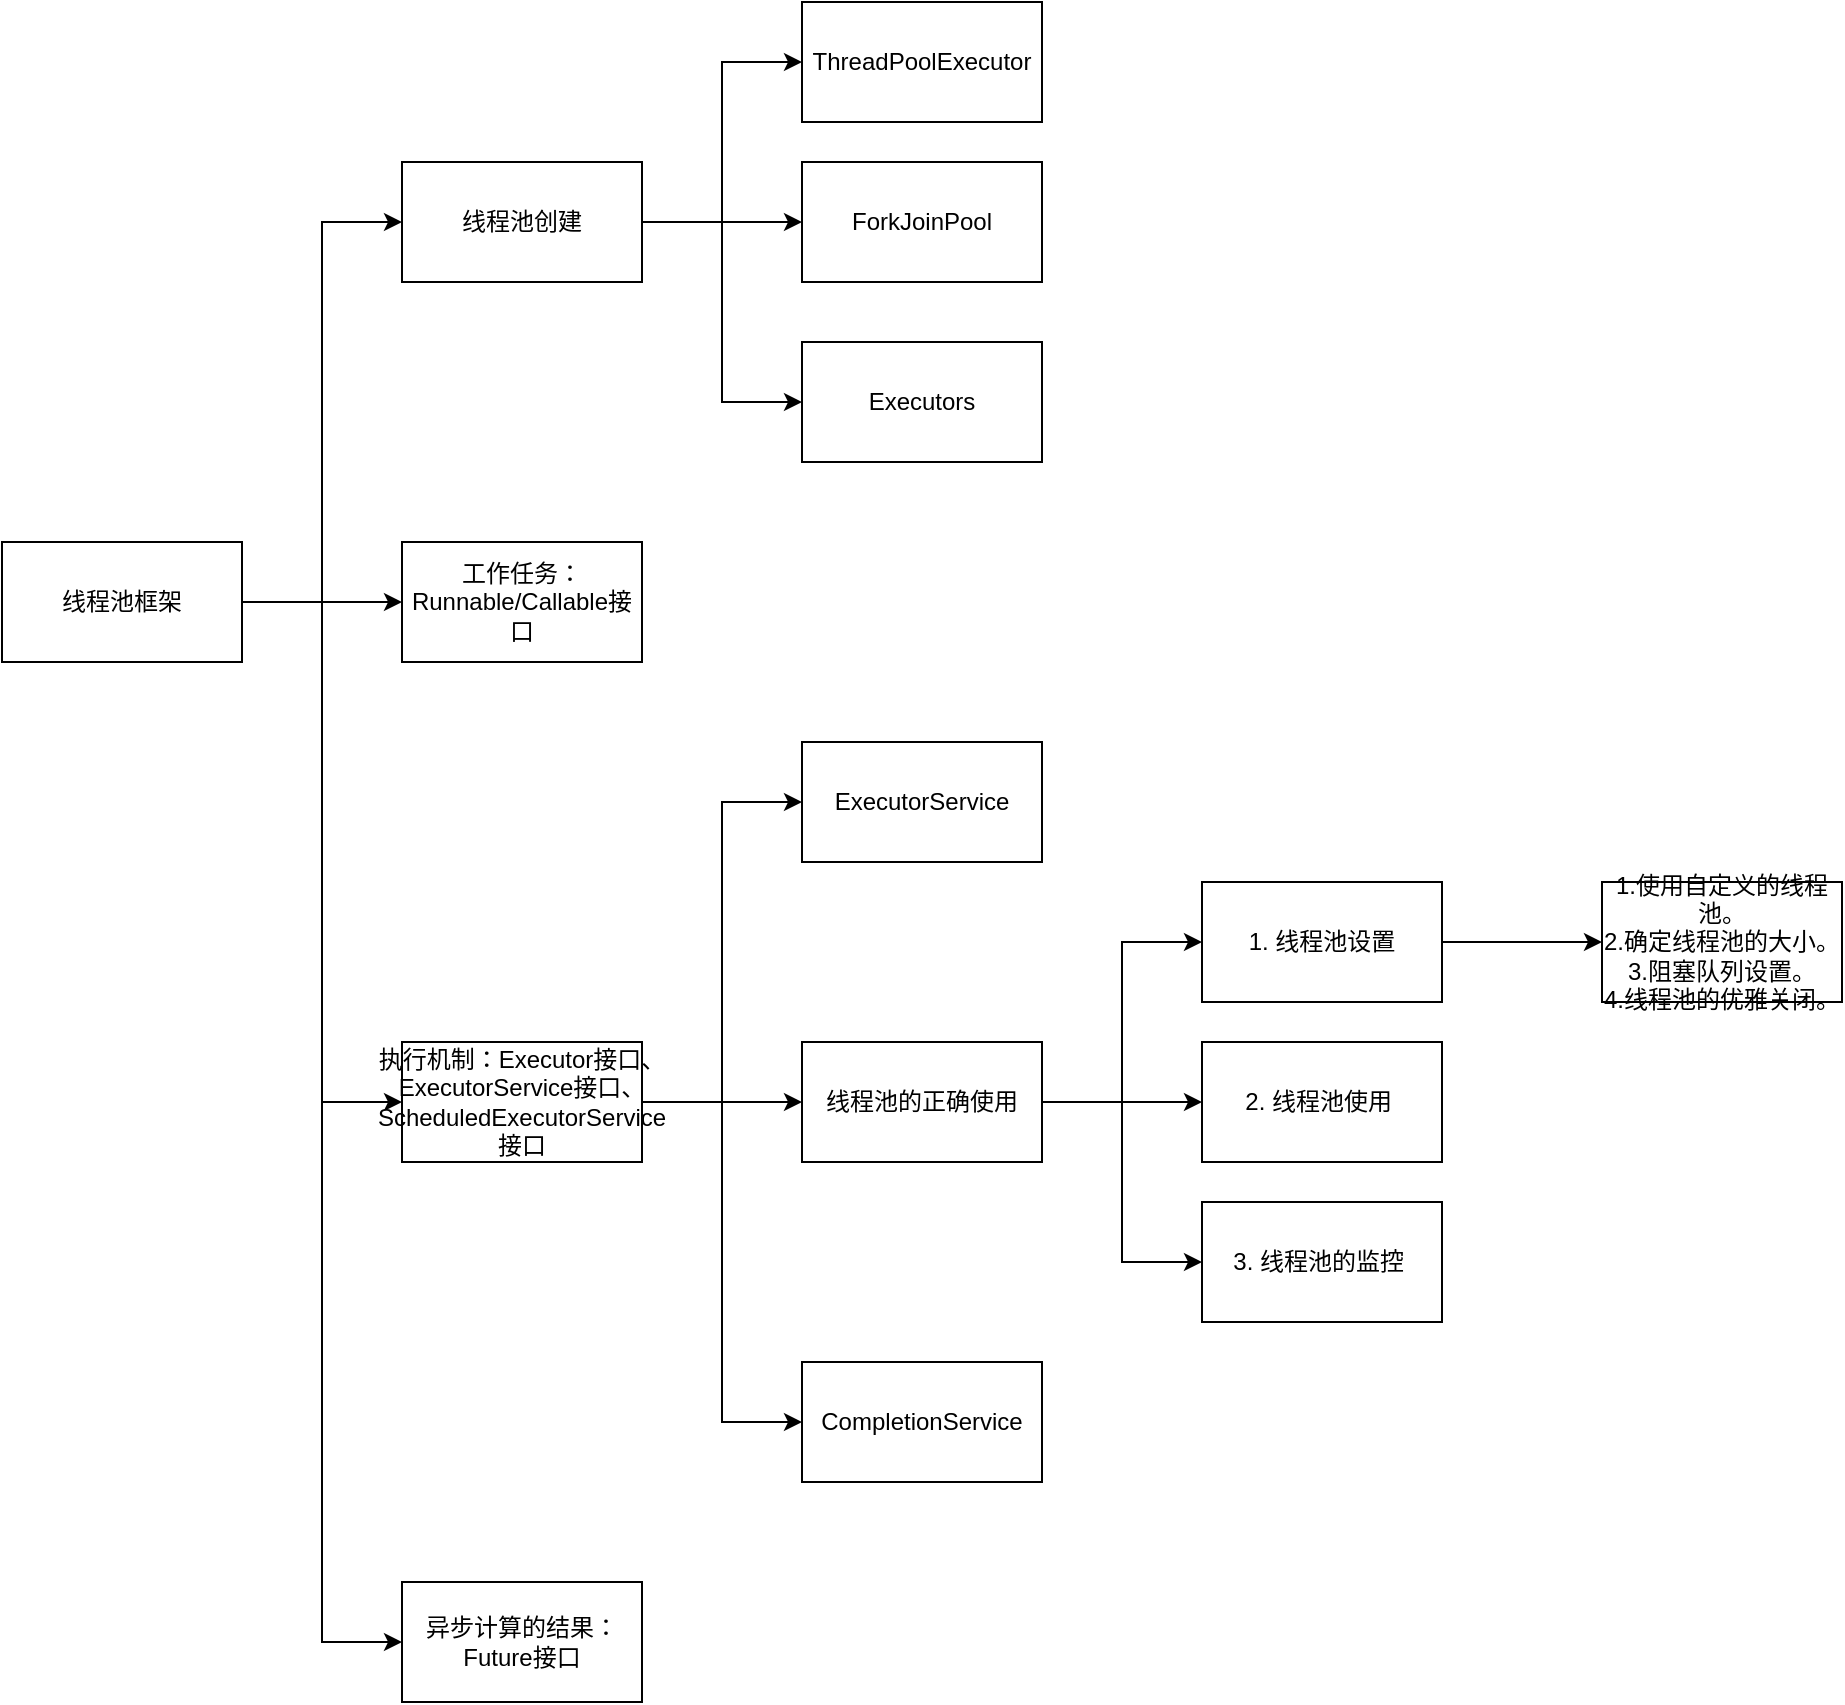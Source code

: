 <mxfile version="20.8.16" type="device"><diagram name="第 1 页" id="Nw6V4vBOhHLulXxUV80U"><mxGraphModel dx="876" dy="828" grid="1" gridSize="10" guides="1" tooltips="1" connect="1" arrows="1" fold="1" page="1" pageScale="1" pageWidth="827" pageHeight="1169" math="0" shadow="0"><root><mxCell id="0"/><mxCell id="1" parent="0"/><mxCell id="Chfc_Up6_DMfQXXJy-je-3" value="" style="edgeStyle=orthogonalEdgeStyle;rounded=0;orthogonalLoop=1;jettySize=auto;html=1;entryX=0;entryY=0.5;entryDx=0;entryDy=0;" edge="1" parent="1" source="Chfc_Up6_DMfQXXJy-je-1" target="Chfc_Up6_DMfQXXJy-je-2"><mxGeometry relative="1" as="geometry"/></mxCell><mxCell id="Chfc_Up6_DMfQXXJy-je-6" style="edgeStyle=orthogonalEdgeStyle;rounded=0;orthogonalLoop=1;jettySize=auto;html=1;entryX=0;entryY=0.5;entryDx=0;entryDy=0;" edge="1" parent="1" source="Chfc_Up6_DMfQXXJy-je-1" target="Chfc_Up6_DMfQXXJy-je-4"><mxGeometry relative="1" as="geometry"/></mxCell><mxCell id="Chfc_Up6_DMfQXXJy-je-7" style="edgeStyle=orthogonalEdgeStyle;rounded=0;orthogonalLoop=1;jettySize=auto;html=1;entryX=0;entryY=0.5;entryDx=0;entryDy=0;" edge="1" parent="1" source="Chfc_Up6_DMfQXXJy-je-1" target="Chfc_Up6_DMfQXXJy-je-5"><mxGeometry relative="1" as="geometry"/></mxCell><mxCell id="Chfc_Up6_DMfQXXJy-je-10" style="edgeStyle=orthogonalEdgeStyle;rounded=0;orthogonalLoop=1;jettySize=auto;html=1;entryX=0;entryY=0.5;entryDx=0;entryDy=0;" edge="1" parent="1" source="Chfc_Up6_DMfQXXJy-je-1" target="Chfc_Up6_DMfQXXJy-je-9"><mxGeometry relative="1" as="geometry"/></mxCell><mxCell id="Chfc_Up6_DMfQXXJy-je-1" value="线程池框架" style="rounded=0;whiteSpace=wrap;html=1;" vertex="1" parent="1"><mxGeometry x="40" y="310" width="120" height="60" as="geometry"/></mxCell><mxCell id="Chfc_Up6_DMfQXXJy-je-2" value="工作任务：Runnable/Callable接口" style="rounded=0;whiteSpace=wrap;html=1;" vertex="1" parent="1"><mxGeometry x="240" y="310" width="120" height="60" as="geometry"/></mxCell><mxCell id="Chfc_Up6_DMfQXXJy-je-18" value="" style="edgeStyle=orthogonalEdgeStyle;rounded=0;orthogonalLoop=1;jettySize=auto;html=1;entryX=0;entryY=0.5;entryDx=0;entryDy=0;" edge="1" parent="1" source="Chfc_Up6_DMfQXXJy-je-4" target="Chfc_Up6_DMfQXXJy-je-17"><mxGeometry relative="1" as="geometry"/></mxCell><mxCell id="Chfc_Up6_DMfQXXJy-je-20" style="edgeStyle=orthogonalEdgeStyle;rounded=0;orthogonalLoop=1;jettySize=auto;html=1;entryX=0;entryY=0.5;entryDx=0;entryDy=0;" edge="1" parent="1" source="Chfc_Up6_DMfQXXJy-je-4" target="Chfc_Up6_DMfQXXJy-je-19"><mxGeometry relative="1" as="geometry"/></mxCell><mxCell id="Chfc_Up6_DMfQXXJy-je-30" style="edgeStyle=orthogonalEdgeStyle;rounded=0;orthogonalLoop=1;jettySize=auto;html=1;entryX=0;entryY=0.5;entryDx=0;entryDy=0;" edge="1" parent="1" source="Chfc_Up6_DMfQXXJy-je-4" target="Chfc_Up6_DMfQXXJy-je-29"><mxGeometry relative="1" as="geometry"/></mxCell><mxCell id="Chfc_Up6_DMfQXXJy-je-4" value="执行机制：Executor接口、ExecutorService接口、ScheduledExecutorService接口" style="rounded=0;whiteSpace=wrap;html=1;" vertex="1" parent="1"><mxGeometry x="240" y="560" width="120" height="60" as="geometry"/></mxCell><mxCell id="Chfc_Up6_DMfQXXJy-je-5" value="异步计算的结果：Future接口" style="rounded=0;whiteSpace=wrap;html=1;" vertex="1" parent="1"><mxGeometry x="240" y="830" width="120" height="60" as="geometry"/></mxCell><mxCell id="Chfc_Up6_DMfQXXJy-je-12" value="" style="edgeStyle=orthogonalEdgeStyle;rounded=0;orthogonalLoop=1;jettySize=auto;html=1;" edge="1" parent="1" source="Chfc_Up6_DMfQXXJy-je-9" target="Chfc_Up6_DMfQXXJy-je-11"><mxGeometry relative="1" as="geometry"/></mxCell><mxCell id="Chfc_Up6_DMfQXXJy-je-15" style="edgeStyle=orthogonalEdgeStyle;rounded=0;orthogonalLoop=1;jettySize=auto;html=1;entryX=0;entryY=0.5;entryDx=0;entryDy=0;" edge="1" parent="1" source="Chfc_Up6_DMfQXXJy-je-9" target="Chfc_Up6_DMfQXXJy-je-14"><mxGeometry relative="1" as="geometry"/></mxCell><mxCell id="Chfc_Up6_DMfQXXJy-je-16" style="edgeStyle=orthogonalEdgeStyle;rounded=0;orthogonalLoop=1;jettySize=auto;html=1;entryX=0;entryY=0.5;entryDx=0;entryDy=0;" edge="1" parent="1" source="Chfc_Up6_DMfQXXJy-je-9" target="Chfc_Up6_DMfQXXJy-je-13"><mxGeometry relative="1" as="geometry"/></mxCell><mxCell id="Chfc_Up6_DMfQXXJy-je-9" value="线程池创建" style="rounded=0;whiteSpace=wrap;html=1;" vertex="1" parent="1"><mxGeometry x="240" y="120" width="120" height="60" as="geometry"/></mxCell><mxCell id="Chfc_Up6_DMfQXXJy-je-11" value="ForkJoinPool" style="rounded=0;whiteSpace=wrap;html=1;" vertex="1" parent="1"><mxGeometry x="440" y="120" width="120" height="60" as="geometry"/></mxCell><mxCell id="Chfc_Up6_DMfQXXJy-je-13" value="Executors" style="rounded=0;whiteSpace=wrap;html=1;" vertex="1" parent="1"><mxGeometry x="440" y="210" width="120" height="60" as="geometry"/></mxCell><mxCell id="Chfc_Up6_DMfQXXJy-je-14" value="ThreadPoolExecutor" style="rounded=0;whiteSpace=wrap;html=1;" vertex="1" parent="1"><mxGeometry x="440" y="40" width="120" height="60" as="geometry"/></mxCell><mxCell id="Chfc_Up6_DMfQXXJy-je-17" value="ExecutorService" style="rounded=0;whiteSpace=wrap;html=1;" vertex="1" parent="1"><mxGeometry x="440" y="410" width="120" height="60" as="geometry"/></mxCell><mxCell id="Chfc_Up6_DMfQXXJy-je-22" value="" style="edgeStyle=orthogonalEdgeStyle;rounded=0;orthogonalLoop=1;jettySize=auto;html=1;entryX=0;entryY=0.5;entryDx=0;entryDy=0;" edge="1" parent="1" source="Chfc_Up6_DMfQXXJy-je-19" target="Chfc_Up6_DMfQXXJy-je-21"><mxGeometry relative="1" as="geometry"/></mxCell><mxCell id="Chfc_Up6_DMfQXXJy-je-25" style="edgeStyle=orthogonalEdgeStyle;rounded=0;orthogonalLoop=1;jettySize=auto;html=1;entryX=0;entryY=0.5;entryDx=0;entryDy=0;" edge="1" parent="1" source="Chfc_Up6_DMfQXXJy-je-19" target="Chfc_Up6_DMfQXXJy-je-23"><mxGeometry relative="1" as="geometry"/></mxCell><mxCell id="Chfc_Up6_DMfQXXJy-je-26" style="edgeStyle=orthogonalEdgeStyle;rounded=0;orthogonalLoop=1;jettySize=auto;html=1;entryX=0;entryY=0.5;entryDx=0;entryDy=0;" edge="1" parent="1" source="Chfc_Up6_DMfQXXJy-je-19" target="Chfc_Up6_DMfQXXJy-je-24"><mxGeometry relative="1" as="geometry"/></mxCell><mxCell id="Chfc_Up6_DMfQXXJy-je-19" value="线程池的正确使用" style="rounded=0;whiteSpace=wrap;html=1;" vertex="1" parent="1"><mxGeometry x="440" y="560" width="120" height="60" as="geometry"/></mxCell><mxCell id="Chfc_Up6_DMfQXXJy-je-28" value="" style="edgeStyle=orthogonalEdgeStyle;rounded=0;orthogonalLoop=1;jettySize=auto;html=1;" edge="1" parent="1" source="Chfc_Up6_DMfQXXJy-je-21" target="Chfc_Up6_DMfQXXJy-je-27"><mxGeometry relative="1" as="geometry"/></mxCell><mxCell id="Chfc_Up6_DMfQXXJy-je-21" value="&lt;div&gt;1. 线程池设置&lt;/div&gt;" style="rounded=0;whiteSpace=wrap;html=1;" vertex="1" parent="1"><mxGeometry x="640" y="480" width="120" height="60" as="geometry"/></mxCell><mxCell id="Chfc_Up6_DMfQXXJy-je-23" value="&lt;div&gt;&lt;span style=&quot;background-color: initial;&quot;&gt;2. 线程池使用&amp;nbsp;&lt;/span&gt;&lt;/div&gt;" style="rounded=0;whiteSpace=wrap;html=1;" vertex="1" parent="1"><mxGeometry x="640" y="560" width="120" height="60" as="geometry"/></mxCell><mxCell id="Chfc_Up6_DMfQXXJy-je-24" value="&lt;div&gt;&lt;span style=&quot;background-color: initial;&quot;&gt;3. 线程池的监控&amp;nbsp;&lt;/span&gt;&lt;br&gt;&lt;/div&gt;" style="rounded=0;whiteSpace=wrap;html=1;" vertex="1" parent="1"><mxGeometry x="640" y="640" width="120" height="60" as="geometry"/></mxCell><mxCell id="Chfc_Up6_DMfQXXJy-je-27" value="&lt;div&gt;1.使用自定义的线程池。&lt;/div&gt;&lt;div&gt;2.确定线程池的大小。&lt;/div&gt;&lt;div&gt;3.阻塞队列设置。&lt;/div&gt;&lt;div&gt;4.线程池的优雅关闭。&lt;/div&gt;" style="rounded=0;whiteSpace=wrap;html=1;" vertex="1" parent="1"><mxGeometry x="840" y="480" width="120" height="60" as="geometry"/></mxCell><mxCell id="Chfc_Up6_DMfQXXJy-je-29" value="CompletionService" style="rounded=0;whiteSpace=wrap;html=1;" vertex="1" parent="1"><mxGeometry x="440" y="720" width="120" height="60" as="geometry"/></mxCell></root></mxGraphModel></diagram></mxfile>